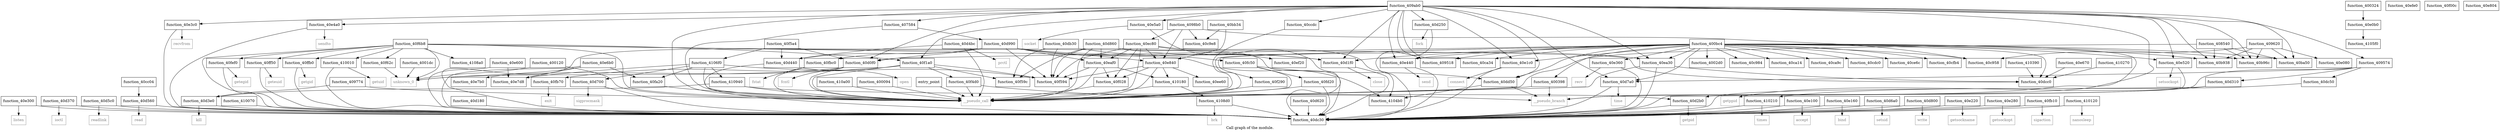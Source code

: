 digraph "Call graph of the module." {
  label="Call graph of the module.";
  node [shape=record];

  Node_function_40d0f0 [label="{function_40d0f0}"];
  Node_function_40d1f0 [label="{function_40d1f0}"];
  Node_function_40d180 [label="{function_40d180}"];
  Node_function_40d250 [label="{function_40d250}"];
  Node_function_40e080 [label="{function_40e080}"];
  Node_function_40e300 [label="{function_40e300}"];
  Node_function_40d2b0 [label="{function_40d2b0}"];
  Node_function_40d310 [label="{function_40d310}"];
  Node_function_40ee60 [label="{function_40ee60}"];
  Node_function_40d370 [label="{function_40d370}"];
  Node_function_40d3e0 [label="{function_40d3e0}"];
  Node_function_40d440 [label="{function_40d440}"];
  Node_function_40d4bc [label="{function_40d4bc}"];
  Node_function_40d560 [label="{function_40d560}"];
  Node_function_40ec80 [label="{function_40ec80}"];
  Node_function_40d5c0 [label="{function_40d5c0}"];
  Node_function_40d990 [label="{function_40d990}"];
  Node_function_40e360 [label="{function_40e360}"];
  Node_function_40e0b0 [label="{function_40e0b0}"];
  Node_function_40e5a0 [label="{function_40e5a0}"];
  Node_function_40efe0 [label="{function_40efe0}"];
  Node_function_40d620 [label="{function_40d620}"];
  Node_function_40e3c0 [label="{function_40e3c0}"];
  Node_function_40db30 [label="{function_40db30}"];
  Node_function_40ef20 [label="{function_40ef20}"];
  Node_function_40e600 [label="{function_40e600}"];
  Node_function_40e100 [label="{function_40e100}"];
  Node_function_40e670 [label="{function_40e670}"];
  Node_function_40e6b0 [label="{function_40e6b0}"];
  Node_function_40dc30 [label="{function_40dc30}"];
  Node_function_40e160 [label="{function_40e160}"];
  Node_function_40d6a0 [label="{function_40d6a0}"];
  Node_function_40e440 [label="{function_40e440}"];
  Node_function_40dc50 [label="{function_40dc50}"];
  Node_function_40e7b0 [label="{function_40e7b0}"];
  Node_function_40e1c0 [label="{function_40e1c0}"];
  Node_function_40d700 [label="{function_40d700}"];
  Node_function_40e4a0 [label="{function_40e4a0}"];
  Node_function_40dcc0 [label="{function_40dcc0}"];
  Node_function_40d7a0 [label="{function_40d7a0}"];
  Node_function_40d800 [label="{function_40d800}"];
  Node_function_40d860 [label="{function_40d860}"];
  Node_function_40dd50 [label="{function_40dd50}"];
  Node_function_40e520 [label="{function_40e520}"];
  Node_function_40f00c [label="{function_40f00c}"];
  Node_function_40e7d8 [label="{function_40e7d8}"];
  Node_function_40e804 [label="{function_40e804}"];
  Node_function_40e220 [label="{function_40e220}"];
  Node_function_40e840 [label="{function_40e840}"];
  Node_function_40e280 [label="{function_40e280}"];
  Node_function_40ea30 [label="{function_40ea30}"];
  Node_function_40f028 [label="{function_40f028}"];
  Node_function_40eaf0 [label="{function_40eaf0}"];
  Node_function_40f290 [label="{function_40f290}"];
  Node_function_40f4d0 [label="{function_40f4d0}"];
  Node_function_40fa20 [label="{function_40fa20}"];
  Node_function_40fb10 [label="{function_40fb10}"];
  Node_function_40fb70 [label="{function_40fb70}"];
  Node_function_40fbc0 [label="{function_40fbc0}"];
  Node_function_40f5a4 [label="{function_40f5a4}"];
  Node_function_40f62c [label="{function_40f62c}"];
  Node_function_40f6b8 [label="{function_40f6b8}"];
  Node_function_40f594 [label="{function_40f594}"];
  Node_function_40f59c [label="{function_40f59c}"];
  Node_function_40f1a0 [label="{function_40f1a0}"];
  Node_nanosleep [color="gray50", fontcolor="gray50", label="{nanosleep}"];
  Node_times [color="gray50", fontcolor="gray50", label="{times}"];
  Node_brk [color="gray50", fontcolor="gray50", label="{brk}"];
  Node_function_40fc50 [label="{function_40fc50}"];
  Node_function_40fd20 [label="{function_40fd20}"];
  Node_function_40fef0 [label="{function_40fef0}"];
  Node_function_40ff50 [label="{function_40ff50}"];
  Node_function_40ffb0 [label="{function_40ffb0}"];
  Node_function_410010 [label="{function_410010}"];
  Node_function_410070 [label="{function_410070}"];
  Node_function_410120 [label="{function_410120}"];
  Node_function_410180 [label="{function_410180}"];
  Node_function_410210 [label="{function_410210}"];
  Node_function_410270 [label="{function_410270}"];
  Node_function_410390 [label="{function_410390}"];
  Node_function_4104b0 [label="{function_4104b0}"];
  Node_function_4105f0 [label="{function_4105f0}"];
  Node_function_4106f0 [label="{function_4106f0}"];
  Node_function_4108a0 [label="{function_4108a0}"];
  Node_function_4108d0 [label="{function_4108d0}"];
  Node_function_410940 [label="{function_410940}"];
  Node_function_410a00 [label="{function_410a00}"];
  Node_unknown_0 [color="gray50", fontcolor="gray50", label="{unknown_0}"];
  Node_fcntl [color="gray50", fontcolor="gray50", label="{fcntl}"];
  Node_close [color="gray50", fontcolor="gray50", label="{close}"];
  Node_fork [color="gray50", fontcolor="gray50", label="{fork}"];
  Node_getpid [color="gray50", fontcolor="gray50", label="{getpid}"];
  Node_getppid [color="gray50", fontcolor="gray50", label="{getppid}"];
  Node_ioctl [color="gray50", fontcolor="gray50", label="{ioctl}"];
  Node_kill [color="gray50", fontcolor="gray50", label="{kill}"];
  Node_open [color="gray50", fontcolor="gray50", label="{open}"];
  Node_prctl [color="gray50", fontcolor="gray50", label="{prctl}"];
  Node_setsid [color="gray50", fontcolor="gray50", label="{setsid}"];
  Node_read [color="gray50", fontcolor="gray50", label="{read}"];
  Node_readlink [color="gray50", fontcolor="gray50", label="{readlink}"];
  Node_sigprocmask [color="gray50", fontcolor="gray50", label="{sigprocmask}"];
  Node_time [color="gray50", fontcolor="gray50", label="{time}"];
  Node_write [color="gray50", fontcolor="gray50", label="{write}"];
  Node_accept [color="gray50", fontcolor="gray50", label="{accept}"];
  Node_bind [color="gray50", fontcolor="gray50", label="{bind}"];
  Node_connect [color="gray50", fontcolor="gray50", label="{connect}"];
  Node_getsockname [color="gray50", fontcolor="gray50", label="{getsockname}"];
  Node_getsockopt [color="gray50", fontcolor="gray50", label="{getsockopt}"];
  Node_listen [color="gray50", fontcolor="gray50", label="{listen}"];
  Node_recv [color="gray50", fontcolor="gray50", label="{recv}"];
  Node_recvfrom [color="gray50", fontcolor="gray50", label="{recvfrom}"];
  Node_send [color="gray50", fontcolor="gray50", label="{send}"];
  Node_sendto [color="gray50", fontcolor="gray50", label="{sendto}"];
  Node_setsockopt [color="gray50", fontcolor="gray50", label="{setsockopt}"];
  Node_socket [color="gray50", fontcolor="gray50", label="{socket}"];
  Node_sigaction [color="gray50", fontcolor="gray50", label="{sigaction}"];
  Node_exit [color="gray50", fontcolor="gray50", label="{exit}"];
  Node_fstat [color="gray50", fontcolor="gray50", label="{fstat}"];
  Node_getegid [color="gray50", fontcolor="gray50", label="{getegid}"];
  Node_geteuid [color="gray50", fontcolor="gray50", label="{geteuid}"];
  Node_getgid [color="gray50", fontcolor="gray50", label="{getgid}"];
  Node_getuid [color="gray50", fontcolor="gray50", label="{getuid}"];
  Node___pseudo_call [color="gray50", fontcolor="gray50", label="{__pseudo_call}"];
  Node___pseudo_branch [color="gray50", fontcolor="gray50", label="{__pseudo_branch}"];
  Node_function_400094 [label="{function_400094}"];
  Node_function_400120 [label="{function_400120}"];
  Node_function_4001dc [label="{function_4001dc}"];
  Node_entry_point [label="{entry_point}"];
  Node_function_4002d0 [label="{function_4002d0}"];
  Node_function_400324 [label="{function_400324}"];
  Node_function_400398 [label="{function_400398}"];
  Node_function_409ab0 [label="{function_409ab0}"];
  Node_function_400bc4 [label="{function_400bc4}"];
  Node_function_407584 [label="{function_407584}"];
  Node_function_408540 [label="{function_408540}"];
  Node_function_409518 [label="{function_409518}"];
  Node_function_409574 [label="{function_409574}"];
  Node_function_409620 [label="{function_409620}"];
  Node_function_409774 [label="{function_409774}"];
  Node_function_4098b0 [label="{function_4098b0}"];
  Node_function_40b938 [label="{function_40b938}"];
  Node_function_40b96c [label="{function_40b96c}"];
  Node_function_40ba50 [label="{function_40ba50}"];
  Node_function_40bb34 [label="{function_40bb34}"];
  Node_function_40c958 [label="{function_40c958}"];
  Node_function_40c984 [label="{function_40c984}"];
  Node_function_40c9e8 [label="{function_40c9e8}"];
  Node_function_40ca14 [label="{function_40ca14}"];
  Node_function_40ca34 [label="{function_40ca34}"];
  Node_function_40ca9c [label="{function_40ca9c}"];
  Node_function_40cc04 [label="{function_40cc04}"];
  Node_function_40ccdc [label="{function_40ccdc}"];
  Node_function_40cdc0 [label="{function_40cdc0}"];
  Node_function_40ce6c [label="{function_40ce6c}"];
  Node_function_40cfb4 [label="{function_40cfb4}"];
  Node_function_40d0f0 -> Node_unknown_0;
  Node_function_40d0f0 -> Node_fcntl;
  Node_function_40d0f0 -> Node___pseudo_call;
  Node_function_40d1f0 -> Node_function_40dc30;
  Node_function_40d1f0 -> Node_close;
  Node_function_40d180 -> Node_function_40dc30;
  Node_function_40d250 -> Node_function_40dc30;
  Node_function_40d250 -> Node_fork;
  Node_function_40e300 -> Node_function_40dc30;
  Node_function_40e300 -> Node_listen;
  Node_function_40d2b0 -> Node_function_40dc30;
  Node_function_40d2b0 -> Node_getpid;
  Node_function_40d310 -> Node_function_40dc30;
  Node_function_40d310 -> Node_getppid;
  Node_function_40d370 -> Node_function_40dc30;
  Node_function_40d370 -> Node_ioctl;
  Node_function_40d3e0 -> Node_function_40dc30;
  Node_function_40d3e0 -> Node_kill;
  Node_function_40d440 -> Node_function_40dc30;
  Node_function_40d440 -> Node_open;
  Node_function_40d4bc -> Node_function_40d440;
  Node_function_40d4bc -> Node_prctl;
  Node_function_40d4bc -> Node___pseudo_call;
  Node_function_40d560 -> Node_function_40dc30;
  Node_function_40d560 -> Node_read;
  Node_function_40ec80 -> Node_function_40ef20;
  Node_function_40ec80 -> Node_function_40e840;
  Node_function_40ec80 -> Node_function_40f028;
  Node_function_40ec80 -> Node_function_40eaf0;
  Node_function_40ec80 -> Node_function_40f594;
  Node_function_40ec80 -> Node_function_4104b0;
  Node_function_40ec80 -> Node___pseudo_call;
  Node_function_40d5c0 -> Node_function_40dc30;
  Node_function_40d5c0 -> Node_readlink;
  Node_function_40d990 -> Node_function_40d0f0;
  Node_function_40d990 -> Node_function_40d1f0;
  Node_function_40d990 -> Node_function_40d440;
  Node_function_40d990 -> Node_function_40dc30;
  Node_function_40d990 -> Node_function_40e840;
  Node_function_40d990 -> Node_function_40ea30;
  Node_function_40d990 -> Node_function_40eaf0;
  Node_function_40d990 -> Node_function_40fbc0;
  Node_function_40d990 -> Node_function_40f594;
  Node_function_40e360 -> Node_function_40dc30;
  Node_function_40e360 -> Node_recv;
  Node_function_40e0b0 -> Node_function_4105f0;
  Node_function_40e5a0 -> Node_function_40dc30;
  Node_function_40e5a0 -> Node_socket;
  Node_function_40d620 -> Node_function_40dc30;
  Node_function_40e3c0 -> Node_function_40dc30;
  Node_function_40e3c0 -> Node_recvfrom;
  Node_function_40db30 -> Node_function_40f594;
  Node_function_40db30 -> Node_function_40f59c;
  Node_function_40db30 -> Node_function_40fc50;
  Node_function_40e600 -> Node_function_40dc30;
  Node_function_40e600 -> Node_function_40e7d8;
  Node_function_40e100 -> Node_function_40dc30;
  Node_function_40e100 -> Node_accept;
  Node_function_40e670 -> Node_function_40dcc0;
  Node_function_40e6b0 -> Node_function_40dc30;
  Node_function_40e6b0 -> Node_function_40e7b0;
  Node_function_40e6b0 -> Node_function_40e7d8;
  Node_function_40e6b0 -> Node_function_40fa20;
  Node_function_40e160 -> Node_function_40dc30;
  Node_function_40e160 -> Node_bind;
  Node_function_40d6a0 -> Node_function_40dc30;
  Node_function_40d6a0 -> Node_setsid;
  Node_function_40e440 -> Node_function_40dc30;
  Node_function_40e440 -> Node_send;
  Node_function_40dc50 -> Node_function_410210;
  Node_function_40e1c0 -> Node_function_40dc30;
  Node_function_40e1c0 -> Node_connect;
  Node_function_40d700 -> Node_function_40dc30;
  Node_function_40d700 -> Node_sigprocmask;
  Node_function_40e4a0 -> Node_function_40dc30;
  Node_function_40e4a0 -> Node_sendto;
  Node_function_40d7a0 -> Node_function_40dc30;
  Node_function_40d7a0 -> Node_time;
  Node_function_40d800 -> Node_function_40dc30;
  Node_function_40d800 -> Node_write;
  Node_function_40d860 -> Node_function_40d1f0;
  Node_function_40d860 -> Node_function_40dc30;
  Node_function_40d860 -> Node_function_40eaf0;
  Node_function_40d860 -> Node_function_40f594;
  Node_function_40d860 -> Node_function_40f59c;
  Node_function_40d860 -> Node___pseudo_call;
  Node_function_40dd50 -> Node_function_4104b0;
  Node_function_40dd50 -> Node___pseudo_branch;
  Node_function_40e520 -> Node_function_40dc30;
  Node_function_40e520 -> Node_setsockopt;
  Node_function_40e220 -> Node_function_40dc30;
  Node_function_40e220 -> Node_getsockname;
  Node_function_40e840 -> Node_function_40ee60;
  Node_function_40e840 -> Node_function_40f028;
  Node_function_40e840 -> Node_function_40f594;
  Node_function_40e840 -> Node_function_410180;
  Node_function_40e840 -> Node___pseudo_call;
  Node_function_40e280 -> Node_function_40dc30;
  Node_function_40e280 -> Node_getsockopt;
  Node_function_40ea30 -> Node_function_40dc30;
  Node_function_40ea30 -> Node_function_40dcc0;
  Node_function_40ea30 -> Node___pseudo_call;
  Node_function_40f028 -> Node___pseudo_call;
  Node_function_40eaf0 -> Node_function_40f028;
  Node_function_40eaf0 -> Node_function_40f594;
  Node_function_40eaf0 -> Node_function_410180;
  Node_function_40eaf0 -> Node___pseudo_call;
  Node_function_40f290 -> Node___pseudo_call;
  Node_function_40f4d0 -> Node___pseudo_call;
  Node_function_40f4d0 -> Node___pseudo_branch;
  Node_function_40fa20 -> Node___pseudo_call;
  Node_function_40fb10 -> Node_function_40dc30;
  Node_function_40fb10 -> Node_sigaction;
  Node_function_40fb70 -> Node_exit;
  Node_function_40fbc0 -> Node_fstat;
  Node_function_40fbc0 -> Node___pseudo_call;
  Node_function_40f5a4 -> Node_function_40d0f0;
  Node_function_40f5a4 -> Node_function_40d440;
  Node_function_40f5a4 -> Node_function_4106f0;
  Node_function_40f62c -> Node_unknown_0;
  Node_function_40f6b8 -> Node_function_40dc30;
  Node_function_40f6b8 -> Node_function_40dcc0;
  Node_function_40f6b8 -> Node_function_40f62c;
  Node_function_40f6b8 -> Node_function_40f1a0;
  Node_function_40f6b8 -> Node_function_40fef0;
  Node_function_40f6b8 -> Node_function_40ff50;
  Node_function_40f6b8 -> Node_function_40ffb0;
  Node_function_40f6b8 -> Node_function_410010;
  Node_function_40f6b8 -> Node_function_4104b0;
  Node_function_40f6b8 -> Node_function_4108a0;
  Node_function_40f6b8 -> Node_unknown_0;
  Node_function_40f6b8 -> Node___pseudo_call;
  Node_function_40f1a0 -> Node_function_40f4d0;
  Node_function_40f1a0 -> Node_function_40fb70;
  Node_function_40f1a0 -> Node_function_40f594;
  Node_function_40f1a0 -> Node_function_40f59c;
  Node_function_40f1a0 -> Node_unknown_0;
  Node_function_40f1a0 -> Node___pseudo_call;
  Node_function_40fc50 -> Node_function_40dd50;
  Node_function_40fc50 -> Node_function_40fd20;
  Node_function_40fc50 -> Node___pseudo_call;
  Node_function_40fd20 -> Node_function_40dc30;
  Node_function_40fd20 -> Node___pseudo_call;
  Node_function_40fef0 -> Node_function_40dc30;
  Node_function_40fef0 -> Node_getegid;
  Node_function_40ff50 -> Node_function_40dc30;
  Node_function_40ff50 -> Node_geteuid;
  Node_function_40ffb0 -> Node_function_40dc30;
  Node_function_40ffb0 -> Node_getgid;
  Node_function_410010 -> Node_function_40dc30;
  Node_function_410010 -> Node_getuid;
  Node_function_410070 -> Node_function_40dc30;
  Node_function_410120 -> Node_function_40dc30;
  Node_function_410120 -> Node_nanosleep;
  Node_function_410180 -> Node_function_4108d0;
  Node_function_410180 -> Node___pseudo_call;
  Node_function_410210 -> Node_function_40dc30;
  Node_function_410210 -> Node_times;
  Node_function_410270 -> Node_function_40dcc0;
  Node_function_410390 -> Node_function_40dcc0;
  Node_function_4106f0 -> Node_function_40d700;
  Node_function_4106f0 -> Node_function_40e7d8;
  Node_function_4106f0 -> Node_function_40fa20;
  Node_function_4106f0 -> Node_function_40f594;
  Node_function_4106f0 -> Node_function_410940;
  Node_function_4106f0 -> Node___pseudo_call;
  Node_function_4108d0 -> Node_function_40dc30;
  Node_function_4108d0 -> Node_brk;
  Node_function_410940 -> Node_function_40d2b0;
  Node_function_410940 -> Node_function_40d3e0;
  Node_function_410940 -> Node___pseudo_call;
  Node_function_410a00 -> Node___pseudo_call;
  Node_function_400094 -> Node___pseudo_call;
  Node_function_400120 -> Node_unknown_0;
  Node_function_400120 -> Node___pseudo_call;
  Node_function_4001dc -> Node_unknown_0;
  Node_entry_point -> Node___pseudo_call;
  Node_function_400324 -> Node_function_40e0b0;
  Node_function_400398 -> Node___pseudo_call;
  Node_function_400398 -> Node___pseudo_branch;
  Node_function_409ab0 -> Node_function_40d0f0;
  Node_function_409ab0 -> Node_function_40d1f0;
  Node_function_409ab0 -> Node_function_40d250;
  Node_function_409ab0 -> Node_function_40e5a0;
  Node_function_409ab0 -> Node_function_40e3c0;
  Node_function_409ab0 -> Node_function_40e440;
  Node_function_409ab0 -> Node_function_40e1c0;
  Node_function_409ab0 -> Node_function_40e4a0;
  Node_function_409ab0 -> Node_function_40d7a0;
  Node_function_409ab0 -> Node_function_40dd50;
  Node_function_409ab0 -> Node_function_40e520;
  Node_function_409ab0 -> Node_function_40ea30;
  Node_function_409ab0 -> Node_function_40f1a0;
  Node_function_409ab0 -> Node___pseudo_call;
  Node_function_409ab0 -> Node___pseudo_branch;
  Node_function_409ab0 -> Node_function_407584;
  Node_function_409ab0 -> Node_function_409518;
  Node_function_409ab0 -> Node_function_409574;
  Node_function_409ab0 -> Node_function_40b938;
  Node_function_409ab0 -> Node_function_40b96c;
  Node_function_409ab0 -> Node_function_40ba50;
  Node_function_409ab0 -> Node_function_40ca34;
  Node_function_409ab0 -> Node_function_40ccdc;
  Node_function_400bc4 -> Node_function_40d0f0;
  Node_function_400bc4 -> Node_function_40d1f0;
  Node_function_400bc4 -> Node_function_40e360;
  Node_function_400bc4 -> Node_function_40e440;
  Node_function_400bc4 -> Node_function_40e1c0;
  Node_function_400bc4 -> Node_function_40dcc0;
  Node_function_400bc4 -> Node_function_40d7a0;
  Node_function_400bc4 -> Node_function_40dd50;
  Node_function_400bc4 -> Node_function_40e520;
  Node_function_400bc4 -> Node_function_40ea30;
  Node_function_400bc4 -> Node_function_40f290;
  Node_function_400bc4 -> Node___pseudo_call;
  Node_function_400bc4 -> Node___pseudo_branch;
  Node_function_400bc4 -> Node_function_4002d0;
  Node_function_400bc4 -> Node_function_400398;
  Node_function_400bc4 -> Node_function_409518;
  Node_function_400bc4 -> Node_function_40b938;
  Node_function_400bc4 -> Node_function_40b96c;
  Node_function_400bc4 -> Node_function_40ba50;
  Node_function_400bc4 -> Node_function_40c958;
  Node_function_400bc4 -> Node_function_40c984;
  Node_function_400bc4 -> Node_function_40ca14;
  Node_function_400bc4 -> Node_function_40ca34;
  Node_function_400bc4 -> Node_function_40ca9c;
  Node_function_400bc4 -> Node_function_40cdc0;
  Node_function_400bc4 -> Node_function_40ce6c;
  Node_function_400bc4 -> Node_function_40cfb4;
  Node_function_407584 -> Node_function_40d990;
  Node_function_407584 -> Node___pseudo_call;
  Node_function_408540 -> Node___pseudo_call;
  Node_function_408540 -> Node_function_40b938;
  Node_function_408540 -> Node_function_40b96c;
  Node_function_408540 -> Node_function_40ba50;
  Node_function_409574 -> Node_function_40d2b0;
  Node_function_409574 -> Node_function_40d310;
  Node_function_409574 -> Node_function_40dc50;
  Node_function_409574 -> Node_function_40d7a0;
  Node_function_409620 -> Node_function_40e080;
  Node_function_409620 -> Node_function_40b938;
  Node_function_409620 -> Node_function_40b96c;
  Node_function_409620 -> Node_function_40ba50;
  Node_function_409620 -> Node_function_40c958;
  Node_function_409774 -> Node_function_40d3e0;
  Node_function_409774 -> Node___pseudo_call;
  Node_function_4098b0 -> Node_function_40ec80;
  Node_function_4098b0 -> Node_function_40e840;
  Node_function_4098b0 -> Node_function_40c958;
  Node_function_4098b0 -> Node_function_40c9e8;
  Node_function_40bb34 -> Node_function_40e840;
  Node_function_40bb34 -> Node_function_40c9e8;
  Node_function_40cc04 -> Node_function_40d560;
  Node_function_40ccdc -> Node___pseudo_call;
}
